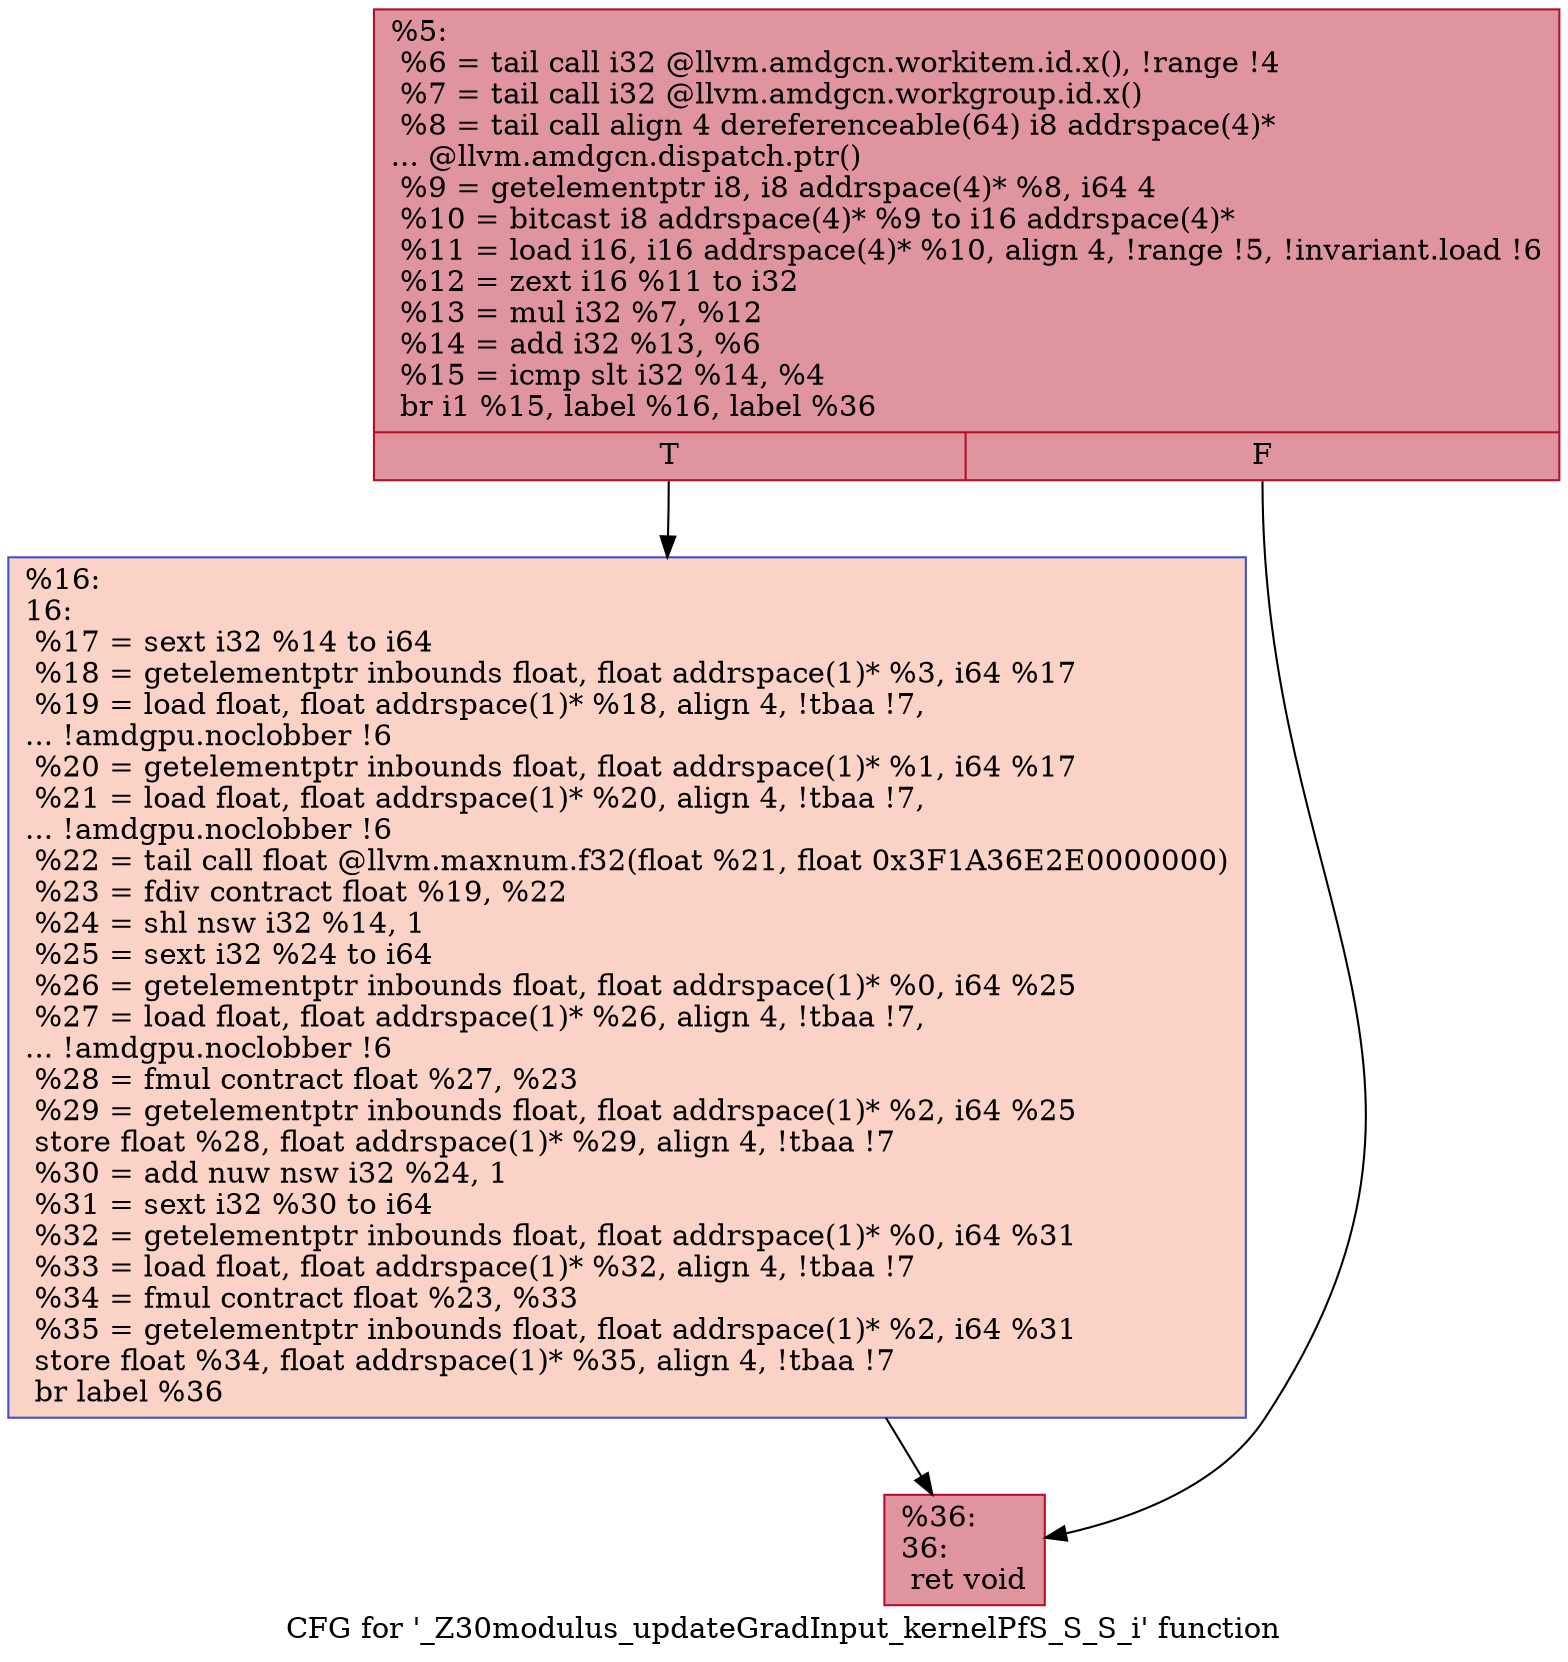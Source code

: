 digraph "CFG for '_Z30modulus_updateGradInput_kernelPfS_S_S_i' function" {
	label="CFG for '_Z30modulus_updateGradInput_kernelPfS_S_S_i' function";

	Node0x4a98580 [shape=record,color="#b70d28ff", style=filled, fillcolor="#b70d2870",label="{%5:\l  %6 = tail call i32 @llvm.amdgcn.workitem.id.x(), !range !4\l  %7 = tail call i32 @llvm.amdgcn.workgroup.id.x()\l  %8 = tail call align 4 dereferenceable(64) i8 addrspace(4)*\l... @llvm.amdgcn.dispatch.ptr()\l  %9 = getelementptr i8, i8 addrspace(4)* %8, i64 4\l  %10 = bitcast i8 addrspace(4)* %9 to i16 addrspace(4)*\l  %11 = load i16, i16 addrspace(4)* %10, align 4, !range !5, !invariant.load !6\l  %12 = zext i16 %11 to i32\l  %13 = mul i32 %7, %12\l  %14 = add i32 %13, %6\l  %15 = icmp slt i32 %14, %4\l  br i1 %15, label %16, label %36\l|{<s0>T|<s1>F}}"];
	Node0x4a98580:s0 -> Node0x4a9a490;
	Node0x4a98580:s1 -> Node0x4a9a520;
	Node0x4a9a490 [shape=record,color="#3d50c3ff", style=filled, fillcolor="#f59c7d70",label="{%16:\l16:                                               \l  %17 = sext i32 %14 to i64\l  %18 = getelementptr inbounds float, float addrspace(1)* %3, i64 %17\l  %19 = load float, float addrspace(1)* %18, align 4, !tbaa !7,\l... !amdgpu.noclobber !6\l  %20 = getelementptr inbounds float, float addrspace(1)* %1, i64 %17\l  %21 = load float, float addrspace(1)* %20, align 4, !tbaa !7,\l... !amdgpu.noclobber !6\l  %22 = tail call float @llvm.maxnum.f32(float %21, float 0x3F1A36E2E0000000)\l  %23 = fdiv contract float %19, %22\l  %24 = shl nsw i32 %14, 1\l  %25 = sext i32 %24 to i64\l  %26 = getelementptr inbounds float, float addrspace(1)* %0, i64 %25\l  %27 = load float, float addrspace(1)* %26, align 4, !tbaa !7,\l... !amdgpu.noclobber !6\l  %28 = fmul contract float %27, %23\l  %29 = getelementptr inbounds float, float addrspace(1)* %2, i64 %25\l  store float %28, float addrspace(1)* %29, align 4, !tbaa !7\l  %30 = add nuw nsw i32 %24, 1\l  %31 = sext i32 %30 to i64\l  %32 = getelementptr inbounds float, float addrspace(1)* %0, i64 %31\l  %33 = load float, float addrspace(1)* %32, align 4, !tbaa !7\l  %34 = fmul contract float %23, %33\l  %35 = getelementptr inbounds float, float addrspace(1)* %2, i64 %31\l  store float %34, float addrspace(1)* %35, align 4, !tbaa !7\l  br label %36\l}"];
	Node0x4a9a490 -> Node0x4a9a520;
	Node0x4a9a520 [shape=record,color="#b70d28ff", style=filled, fillcolor="#b70d2870",label="{%36:\l36:                                               \l  ret void\l}"];
}
